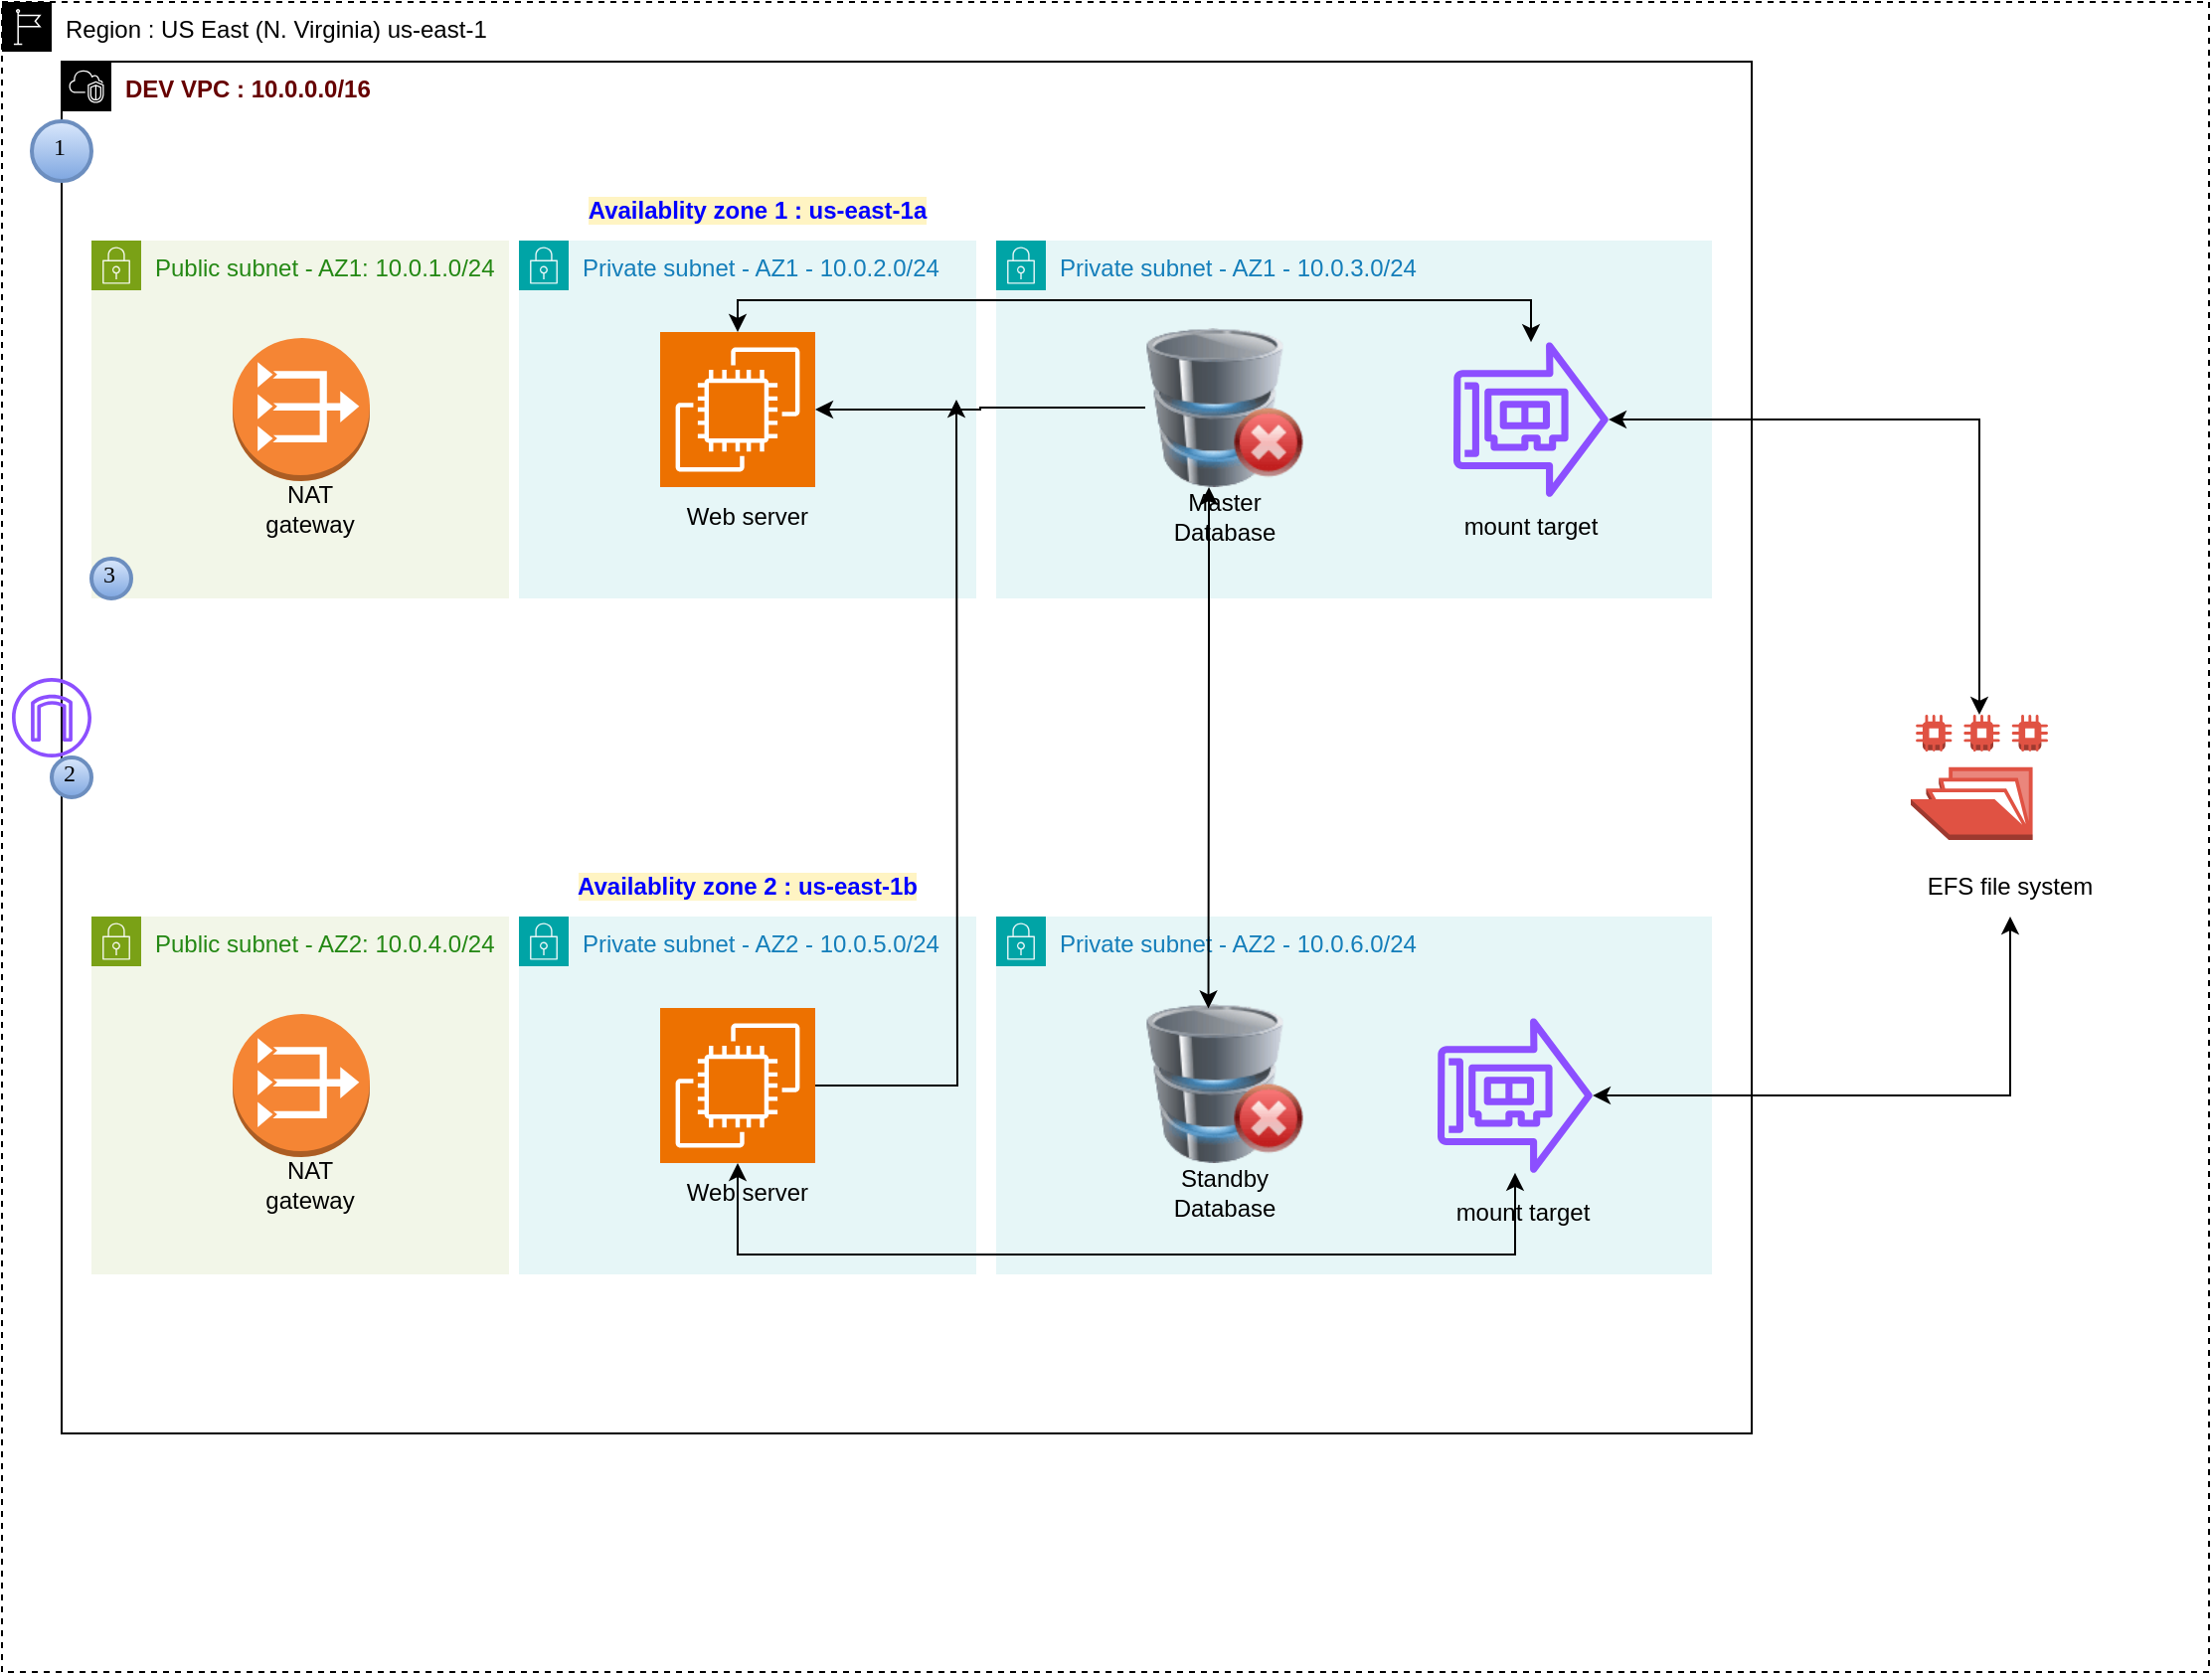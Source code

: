 <mxfile version="22.1.18" type="github">
  <diagram name="Page-1" id="n7nwlHuQZ8hJlV3V-fya">
    <mxGraphModel dx="1035" dy="562" grid="1" gridSize="10" guides="1" tooltips="1" connect="1" arrows="1" fold="1" page="1" pageScale="1" pageWidth="850" pageHeight="1100" math="0" shadow="0">
      <root>
        <mxCell id="0" />
        <mxCell id="1" parent="0" />
        <mxCell id="NwYy4THHCrTFuShZawKr-1" value="Region : US East (N. Virginia) us-east-1" style="points=[[0,0],[0.25,0],[0.5,0],[0.75,0],[1,0],[1,0.25],[1,0.5],[1,0.75],[1,1],[0.75,1],[0.5,1],[0.25,1],[0,1],[0,0.75],[0,0.5],[0,0.25]];outlineConnect=0;html=1;whiteSpace=wrap;fontSize=12;fontStyle=0;container=1;pointerEvents=0;collapsible=0;recursiveResize=0;shape=mxgraph.aws4.group;grIcon=mxgraph.aws4.group_region;verticalAlign=top;align=left;spacingLeft=30;dashed=1;" vertex="1" parent="1">
          <mxGeometry x="50" y="20" width="1110" height="840" as="geometry" />
        </mxCell>
        <mxCell id="NwYy4THHCrTFuShZawKr-2" value="&lt;b&gt;&lt;font color=&quot;#660000&quot;&gt;DEV VPC : 10.0.0.0/16&lt;/font&gt;&lt;/b&gt;" style="points=[[0,0],[0.25,0],[0.5,0],[0.75,0],[1,0],[1,0.25],[1,0.5],[1,0.75],[1,1],[0.75,1],[0.5,1],[0.25,1],[0,1],[0,0.75],[0,0.5],[0,0.25]];outlineConnect=0;html=1;whiteSpace=wrap;fontSize=12;fontStyle=0;container=1;pointerEvents=0;collapsible=0;recursiveResize=0;shape=mxgraph.aws4.group;grIcon=mxgraph.aws4.group_vpc2;verticalAlign=top;align=left;spacingLeft=30;dashed=0;fillColor=default;" vertex="1" parent="NwYy4THHCrTFuShZawKr-1">
          <mxGeometry x="30" y="30" width="850" height="690" as="geometry" />
        </mxCell>
        <mxCell id="NwYy4THHCrTFuShZawKr-3" value="1" style="ellipse;whiteSpace=wrap;html=1;aspect=fixed;strokeWidth=2;fontFamily=Tahoma;spacingBottom=4;spacingRight=2;strokeColor=#6c8ebf;fillColor=#dae8fc;gradientColor=#7ea6e0;" vertex="1" parent="NwYy4THHCrTFuShZawKr-2">
          <mxGeometry x="-15" y="30" width="30" height="30" as="geometry" />
        </mxCell>
        <mxCell id="NwYy4THHCrTFuShZawKr-8" value="2" style="ellipse;whiteSpace=wrap;html=1;aspect=fixed;strokeWidth=2;fontFamily=Tahoma;spacingBottom=4;spacingRight=2;strokeColor=#6c8ebf;fillColor=#dae8fc;gradientColor=#7ea6e0;" vertex="1" parent="NwYy4THHCrTFuShZawKr-2">
          <mxGeometry x="-5" y="350" width="20" height="20" as="geometry" />
        </mxCell>
        <mxCell id="NwYy4THHCrTFuShZawKr-5" value="&lt;b style=&quot;border-color: var(--border-color); text-align: left;&quot;&gt;&lt;font color=&quot;#0000ff&quot; style=&quot;border-color: var(--border-color); background-color: rgb(255, 244, 195);&quot;&gt;Availablity zone 1 : us-east-1a&lt;/font&gt;&lt;/b&gt;" style="text;html=1;strokeColor=none;fillColor=none;align=center;verticalAlign=middle;whiteSpace=wrap;rounded=0;shadow=0;" vertex="1" parent="NwYy4THHCrTFuShZawKr-2">
          <mxGeometry x="245" y="60" width="210" height="30" as="geometry" />
        </mxCell>
        <mxCell id="NwYy4THHCrTFuShZawKr-10" style="edgeStyle=orthogonalEdgeStyle;rounded=0;orthogonalLoop=1;jettySize=auto;html=1;exitX=1;exitY=1;exitDx=0;exitDy=0;entryX=0.3;entryY=1.35;entryDx=0;entryDy=0;entryPerimeter=0;" edge="1" parent="NwYy4THHCrTFuShZawKr-2">
          <mxGeometry relative="1" as="geometry">
            <mxPoint x="81.071" y="122.531" as="sourcePoint" />
            <mxPoint x="70" y="132.46" as="targetPoint" />
          </mxGeometry>
        </mxCell>
        <mxCell id="NwYy4THHCrTFuShZawKr-14" value="Private subnet - AZ1 - 10.0.2.0/24" style="points=[[0,0],[0.25,0],[0.5,0],[0.75,0],[1,0],[1,0.25],[1,0.5],[1,0.75],[1,1],[0.75,1],[0.5,1],[0.25,1],[0,1],[0,0.75],[0,0.5],[0,0.25]];outlineConnect=0;gradientColor=none;html=1;whiteSpace=wrap;fontSize=12;fontStyle=0;container=1;pointerEvents=0;collapsible=0;recursiveResize=0;shape=mxgraph.aws4.group;grIcon=mxgraph.aws4.group_security_group;grStroke=0;strokeColor=#00A4A6;fillColor=#E6F6F7;verticalAlign=top;align=left;spacingLeft=30;fontColor=#147EBA;dashed=0;" vertex="1" parent="NwYy4THHCrTFuShZawKr-2">
          <mxGeometry x="230" y="90" width="230" height="180" as="geometry" />
        </mxCell>
        <mxCell id="NwYy4THHCrTFuShZawKr-16" value="" style="sketch=0;points=[[0,0,0],[0.25,0,0],[0.5,0,0],[0.75,0,0],[1,0,0],[0,1,0],[0.25,1,0],[0.5,1,0],[0.75,1,0],[1,1,0],[0,0.25,0],[0,0.5,0],[0,0.75,0],[1,0.25,0],[1,0.5,0],[1,0.75,0]];outlineConnect=0;fontColor=#232F3E;fillColor=#ED7100;strokeColor=#ffffff;dashed=0;verticalLabelPosition=bottom;verticalAlign=top;align=center;html=1;fontSize=12;fontStyle=0;aspect=fixed;shape=mxgraph.aws4.resourceIcon;resIcon=mxgraph.aws4.ec2;" vertex="1" parent="NwYy4THHCrTFuShZawKr-14">
          <mxGeometry x="71" y="46" width="78" height="78" as="geometry" />
        </mxCell>
        <mxCell id="NwYy4THHCrTFuShZawKr-19" value="Web server" style="text;html=1;strokeColor=none;fillColor=none;align=center;verticalAlign=middle;whiteSpace=wrap;rounded=0;" vertex="1" parent="NwYy4THHCrTFuShZawKr-14">
          <mxGeometry x="80" y="124" width="70" height="30" as="geometry" />
        </mxCell>
        <mxCell id="NwYy4THHCrTFuShZawKr-6" value="Public subnet - AZ1: 10.0.1.0/24" style="points=[[0,0],[0.25,0],[0.5,0],[0.75,0],[1,0],[1,0.25],[1,0.5],[1,0.75],[1,1],[0.75,1],[0.5,1],[0.25,1],[0,1],[0,0.75],[0,0.5],[0,0.25]];outlineConnect=0;gradientColor=none;html=1;whiteSpace=wrap;fontSize=12;fontStyle=0;container=1;pointerEvents=0;collapsible=0;recursiveResize=0;shape=mxgraph.aws4.group;grIcon=mxgraph.aws4.group_security_group;grStroke=0;strokeColor=#7AA116;fillColor=#F2F6E8;verticalAlign=top;align=left;spacingLeft=30;fontColor=#248814;dashed=0;" vertex="1" parent="NwYy4THHCrTFuShZawKr-2">
          <mxGeometry x="15" y="90" width="210" height="180" as="geometry" />
        </mxCell>
        <mxCell id="NwYy4THHCrTFuShZawKr-13" value="" style="outlineConnect=0;dashed=0;verticalLabelPosition=bottom;verticalAlign=top;align=center;html=1;shape=mxgraph.aws3.vpc_nat_gateway;fillColor=#F58534;gradientColor=none;" vertex="1" parent="NwYy4THHCrTFuShZawKr-6">
          <mxGeometry x="71" y="49" width="69" height="72" as="geometry" />
        </mxCell>
        <mxCell id="NwYy4THHCrTFuShZawKr-18" value="NAT gateway" style="text;html=1;strokeColor=none;fillColor=none;align=center;verticalAlign=middle;whiteSpace=wrap;rounded=0;" vertex="1" parent="NwYy4THHCrTFuShZawKr-6">
          <mxGeometry x="80" y="120" width="60" height="30" as="geometry" />
        </mxCell>
        <mxCell id="NwYy4THHCrTFuShZawKr-9" value="3" style="ellipse;whiteSpace=wrap;html=1;aspect=fixed;strokeWidth=2;fontFamily=Tahoma;spacingBottom=4;spacingRight=2;strokeColor=#6c8ebf;fillColor=#dae8fc;gradientColor=#7ea6e0;" vertex="1" parent="NwYy4THHCrTFuShZawKr-6">
          <mxGeometry y="160" width="20" height="20" as="geometry" />
        </mxCell>
        <mxCell id="NwYy4THHCrTFuShZawKr-20" value="Private subnet - AZ1 - 10.0.3.0/24" style="points=[[0,0],[0.25,0],[0.5,0],[0.75,0],[1,0],[1,0.25],[1,0.5],[1,0.75],[1,1],[0.75,1],[0.5,1],[0.25,1],[0,1],[0,0.75],[0,0.5],[0,0.25]];outlineConnect=0;gradientColor=none;html=1;whiteSpace=wrap;fontSize=12;fontStyle=0;container=1;pointerEvents=0;collapsible=0;recursiveResize=0;shape=mxgraph.aws4.group;grIcon=mxgraph.aws4.group_security_group;grStroke=0;strokeColor=#00A4A6;fillColor=#E6F6F7;verticalAlign=top;align=left;spacingLeft=30;fontColor=#147EBA;dashed=0;" vertex="1" parent="NwYy4THHCrTFuShZawKr-2">
          <mxGeometry x="470" y="90" width="360" height="180" as="geometry" />
        </mxCell>
        <mxCell id="NwYy4THHCrTFuShZawKr-22" value="Master Database" style="text;html=1;strokeColor=none;fillColor=none;align=center;verticalAlign=middle;whiteSpace=wrap;rounded=0;" vertex="1" parent="NwYy4THHCrTFuShZawKr-20">
          <mxGeometry x="80" y="124" width="70" height="30" as="geometry" />
        </mxCell>
        <mxCell id="NwYy4THHCrTFuShZawKr-24" value="" style="image;html=1;image=img/lib/clip_art/computers/Database_Remove_128x128.png" vertex="1" parent="NwYy4THHCrTFuShZawKr-20">
          <mxGeometry x="75" y="44" width="80" height="80" as="geometry" />
        </mxCell>
        <mxCell id="NwYy4THHCrTFuShZawKr-37" value="" style="sketch=0;outlineConnect=0;fontColor=#232F3E;gradientColor=none;fillColor=#8C4FFF;strokeColor=none;dashed=0;verticalLabelPosition=bottom;verticalAlign=top;align=center;html=1;fontSize=12;fontStyle=0;aspect=fixed;pointerEvents=1;shape=mxgraph.aws4.elastic_network_adapter;" vertex="1" parent="NwYy4THHCrTFuShZawKr-20">
          <mxGeometry x="230" y="51" width="78" height="78" as="geometry" />
        </mxCell>
        <mxCell id="NwYy4THHCrTFuShZawKr-43" value="mount target" style="text;html=1;strokeColor=none;fillColor=none;align=center;verticalAlign=middle;whiteSpace=wrap;rounded=0;" vertex="1" parent="NwYy4THHCrTFuShZawKr-20">
          <mxGeometry x="234" y="129" width="70" height="30" as="geometry" />
        </mxCell>
        <mxCell id="NwYy4THHCrTFuShZawKr-7" value="" style="sketch=0;outlineConnect=0;fontColor=#232F3E;gradientColor=none;fillColor=#8C4FFF;strokeColor=none;dashed=0;verticalLabelPosition=bottom;verticalAlign=top;align=center;html=1;fontSize=12;fontStyle=0;aspect=fixed;pointerEvents=1;shape=mxgraph.aws4.internet_gateway;" vertex="1" parent="NwYy4THHCrTFuShZawKr-2">
          <mxGeometry x="-25" y="310" width="40" height="40" as="geometry" />
        </mxCell>
        <mxCell id="NwYy4THHCrTFuShZawKr-25" value="Private subnet - AZ2 - 10.0.6.0/24" style="points=[[0,0],[0.25,0],[0.5,0],[0.75,0],[1,0],[1,0.25],[1,0.5],[1,0.75],[1,1],[0.75,1],[0.5,1],[0.25,1],[0,1],[0,0.75],[0,0.5],[0,0.25]];outlineConnect=0;gradientColor=none;html=1;whiteSpace=wrap;fontSize=12;fontStyle=0;container=1;pointerEvents=0;collapsible=0;recursiveResize=0;shape=mxgraph.aws4.group;grIcon=mxgraph.aws4.group_security_group;grStroke=0;strokeColor=#00A4A6;fillColor=#E6F6F7;verticalAlign=top;align=left;spacingLeft=30;fontColor=#147EBA;dashed=0;" vertex="1" parent="NwYy4THHCrTFuShZawKr-2">
          <mxGeometry x="470" y="430" width="360" height="180" as="geometry" />
        </mxCell>
        <mxCell id="NwYy4THHCrTFuShZawKr-26" value="Standby Database" style="text;html=1;strokeColor=none;fillColor=none;align=center;verticalAlign=middle;whiteSpace=wrap;rounded=0;" vertex="1" parent="NwYy4THHCrTFuShZawKr-25">
          <mxGeometry x="80" y="124" width="70" height="30" as="geometry" />
        </mxCell>
        <mxCell id="NwYy4THHCrTFuShZawKr-27" value="" style="image;html=1;image=img/lib/clip_art/computers/Database_Remove_128x128.png" vertex="1" parent="NwYy4THHCrTFuShZawKr-25">
          <mxGeometry x="75" y="44" width="80" height="80" as="geometry" />
        </mxCell>
        <mxCell id="NwYy4THHCrTFuShZawKr-38" value="" style="sketch=0;outlineConnect=0;fontColor=#232F3E;gradientColor=none;fillColor=#8C4FFF;strokeColor=none;dashed=0;verticalLabelPosition=bottom;verticalAlign=top;align=center;html=1;fontSize=12;fontStyle=0;aspect=fixed;pointerEvents=1;shape=mxgraph.aws4.elastic_network_adapter;" vertex="1" parent="NwYy4THHCrTFuShZawKr-25">
          <mxGeometry x="222" y="51" width="78" height="78" as="geometry" />
        </mxCell>
        <mxCell id="NwYy4THHCrTFuShZawKr-47" value="mount target" style="text;html=1;strokeColor=none;fillColor=none;align=center;verticalAlign=middle;whiteSpace=wrap;rounded=0;" vertex="1" parent="NwYy4THHCrTFuShZawKr-25">
          <mxGeometry x="230" y="134" width="70" height="30" as="geometry" />
        </mxCell>
        <mxCell id="NwYy4THHCrTFuShZawKr-28" value="Private subnet - AZ2 - 10.0.5.0/24" style="points=[[0,0],[0.25,0],[0.5,0],[0.75,0],[1,0],[1,0.25],[1,0.5],[1,0.75],[1,1],[0.75,1],[0.5,1],[0.25,1],[0,1],[0,0.75],[0,0.5],[0,0.25]];outlineConnect=0;gradientColor=none;html=1;whiteSpace=wrap;fontSize=12;fontStyle=0;container=1;pointerEvents=0;collapsible=0;recursiveResize=0;shape=mxgraph.aws4.group;grIcon=mxgraph.aws4.group_security_group;grStroke=0;strokeColor=#00A4A6;fillColor=#E6F6F7;verticalAlign=top;align=left;spacingLeft=30;fontColor=#147EBA;dashed=0;" vertex="1" parent="NwYy4THHCrTFuShZawKr-2">
          <mxGeometry x="230" y="430" width="230" height="180" as="geometry" />
        </mxCell>
        <mxCell id="NwYy4THHCrTFuShZawKr-55" style="edgeStyle=orthogonalEdgeStyle;rounded=0;orthogonalLoop=1;jettySize=auto;html=1;" edge="1" parent="NwYy4THHCrTFuShZawKr-28" source="NwYy4THHCrTFuShZawKr-29">
          <mxGeometry relative="1" as="geometry">
            <mxPoint x="220" y="-260.0" as="targetPoint" />
          </mxGeometry>
        </mxCell>
        <mxCell id="NwYy4THHCrTFuShZawKr-29" value="" style="sketch=0;points=[[0,0,0],[0.25,0,0],[0.5,0,0],[0.75,0,0],[1,0,0],[0,1,0],[0.25,1,0],[0.5,1,0],[0.75,1,0],[1,1,0],[0,0.25,0],[0,0.5,0],[0,0.75,0],[1,0.25,0],[1,0.5,0],[1,0.75,0]];outlineConnect=0;fontColor=#232F3E;fillColor=#ED7100;strokeColor=#ffffff;dashed=0;verticalLabelPosition=bottom;verticalAlign=top;align=center;html=1;fontSize=12;fontStyle=0;aspect=fixed;shape=mxgraph.aws4.resourceIcon;resIcon=mxgraph.aws4.ec2;" vertex="1" parent="NwYy4THHCrTFuShZawKr-28">
          <mxGeometry x="71" y="46" width="78" height="78" as="geometry" />
        </mxCell>
        <mxCell id="NwYy4THHCrTFuShZawKr-30" value="Web server" style="text;html=1;strokeColor=none;fillColor=none;align=center;verticalAlign=middle;whiteSpace=wrap;rounded=0;" vertex="1" parent="NwYy4THHCrTFuShZawKr-28">
          <mxGeometry x="80" y="124" width="70" height="30" as="geometry" />
        </mxCell>
        <mxCell id="NwYy4THHCrTFuShZawKr-32" value="Public subnet - AZ2: 10.0.4.0/24" style="points=[[0,0],[0.25,0],[0.5,0],[0.75,0],[1,0],[1,0.25],[1,0.5],[1,0.75],[1,1],[0.75,1],[0.5,1],[0.25,1],[0,1],[0,0.75],[0,0.5],[0,0.25]];outlineConnect=0;gradientColor=none;html=1;whiteSpace=wrap;fontSize=12;fontStyle=0;container=1;pointerEvents=0;collapsible=0;recursiveResize=0;shape=mxgraph.aws4.group;grIcon=mxgraph.aws4.group_security_group;grStroke=0;strokeColor=#7AA116;fillColor=#F2F6E8;verticalAlign=top;align=left;spacingLeft=30;fontColor=#248814;dashed=0;" vertex="1" parent="NwYy4THHCrTFuShZawKr-2">
          <mxGeometry x="15" y="430" width="210" height="180" as="geometry" />
        </mxCell>
        <mxCell id="NwYy4THHCrTFuShZawKr-33" value="" style="outlineConnect=0;dashed=0;verticalLabelPosition=bottom;verticalAlign=top;align=center;html=1;shape=mxgraph.aws3.vpc_nat_gateway;fillColor=#F58534;gradientColor=none;" vertex="1" parent="NwYy4THHCrTFuShZawKr-32">
          <mxGeometry x="71" y="49" width="69" height="72" as="geometry" />
        </mxCell>
        <mxCell id="NwYy4THHCrTFuShZawKr-34" value="NAT gateway" style="text;html=1;strokeColor=none;fillColor=none;align=center;verticalAlign=middle;whiteSpace=wrap;rounded=0;" vertex="1" parent="NwYy4THHCrTFuShZawKr-32">
          <mxGeometry x="80" y="120" width="60" height="30" as="geometry" />
        </mxCell>
        <mxCell id="NwYy4THHCrTFuShZawKr-36" value="&lt;b style=&quot;border-color: var(--border-color); text-align: left;&quot;&gt;&lt;font color=&quot;#0000ff&quot; style=&quot;border-color: var(--border-color); background-color: rgb(255, 244, 195);&quot;&gt;Availablity zone 2 : us-east-1b&lt;/font&gt;&lt;/b&gt;" style="text;html=1;strokeColor=none;fillColor=none;align=center;verticalAlign=middle;whiteSpace=wrap;rounded=0;shadow=0;" vertex="1" parent="NwYy4THHCrTFuShZawKr-2">
          <mxGeometry x="240" y="400" width="210" height="30" as="geometry" />
        </mxCell>
        <mxCell id="NwYy4THHCrTFuShZawKr-46" style="edgeStyle=orthogonalEdgeStyle;rounded=0;orthogonalLoop=1;jettySize=auto;html=1;startArrow=classic;startFill=1;" edge="1" parent="NwYy4THHCrTFuShZawKr-2" source="NwYy4THHCrTFuShZawKr-16" target="NwYy4THHCrTFuShZawKr-37">
          <mxGeometry relative="1" as="geometry">
            <Array as="points">
              <mxPoint x="340" y="120" />
              <mxPoint x="739" y="120" />
            </Array>
          </mxGeometry>
        </mxCell>
        <mxCell id="NwYy4THHCrTFuShZawKr-48" style="edgeStyle=orthogonalEdgeStyle;rounded=0;orthogonalLoop=1;jettySize=auto;html=1;startArrow=classic;startFill=1;" edge="1" parent="NwYy4THHCrTFuShZawKr-2" source="NwYy4THHCrTFuShZawKr-29" target="NwYy4THHCrTFuShZawKr-38">
          <mxGeometry relative="1" as="geometry">
            <Array as="points">
              <mxPoint x="340" y="600" />
              <mxPoint x="731" y="600" />
            </Array>
          </mxGeometry>
        </mxCell>
        <mxCell id="NwYy4THHCrTFuShZawKr-51" style="edgeStyle=orthogonalEdgeStyle;rounded=0;orthogonalLoop=1;jettySize=auto;html=1;entryX=0.397;entryY=0.028;entryDx=0;entryDy=0;entryPerimeter=0;startArrow=classic;startFill=1;" edge="1" parent="NwYy4THHCrTFuShZawKr-2" source="NwYy4THHCrTFuShZawKr-24" target="NwYy4THHCrTFuShZawKr-27">
          <mxGeometry relative="1" as="geometry">
            <Array as="points">
              <mxPoint x="577" y="290" />
              <mxPoint x="577" y="290" />
            </Array>
          </mxGeometry>
        </mxCell>
        <mxCell id="NwYy4THHCrTFuShZawKr-54" style="edgeStyle=orthogonalEdgeStyle;rounded=0;orthogonalLoop=1;jettySize=auto;html=1;" edge="1" parent="NwYy4THHCrTFuShZawKr-2" source="NwYy4THHCrTFuShZawKr-24" target="NwYy4THHCrTFuShZawKr-16">
          <mxGeometry relative="1" as="geometry" />
        </mxCell>
        <mxCell id="NwYy4THHCrTFuShZawKr-42" value="" style="outlineConnect=0;dashed=0;verticalLabelPosition=bottom;verticalAlign=top;align=center;html=1;shape=mxgraph.aws3.efs_share;fillColor=#E05243;gradientColor=none;" vertex="1" parent="NwYy4THHCrTFuShZawKr-1">
          <mxGeometry x="960" y="358.5" width="69" height="63" as="geometry" />
        </mxCell>
        <mxCell id="NwYy4THHCrTFuShZawKr-40" value="EFS file system" style="text;html=1;strokeColor=none;fillColor=none;align=center;verticalAlign=middle;whiteSpace=wrap;rounded=0;" vertex="1" parent="NwYy4THHCrTFuShZawKr-1">
          <mxGeometry x="960" y="430" width="100" height="30" as="geometry" />
        </mxCell>
        <mxCell id="NwYy4THHCrTFuShZawKr-44" style="edgeStyle=orthogonalEdgeStyle;rounded=0;orthogonalLoop=1;jettySize=auto;html=1;startArrow=classic;startFill=1;" edge="1" parent="NwYy4THHCrTFuShZawKr-1" source="NwYy4THHCrTFuShZawKr-38" target="NwYy4THHCrTFuShZawKr-40">
          <mxGeometry relative="1" as="geometry" />
        </mxCell>
        <mxCell id="NwYy4THHCrTFuShZawKr-45" style="edgeStyle=orthogonalEdgeStyle;rounded=0;orthogonalLoop=1;jettySize=auto;html=1;entryX=0.5;entryY=0;entryDx=0;entryDy=0;entryPerimeter=0;startArrow=classic;startFill=1;" edge="1" parent="NwYy4THHCrTFuShZawKr-1" source="NwYy4THHCrTFuShZawKr-37" target="NwYy4THHCrTFuShZawKr-42">
          <mxGeometry relative="1" as="geometry" />
        </mxCell>
      </root>
    </mxGraphModel>
  </diagram>
</mxfile>
